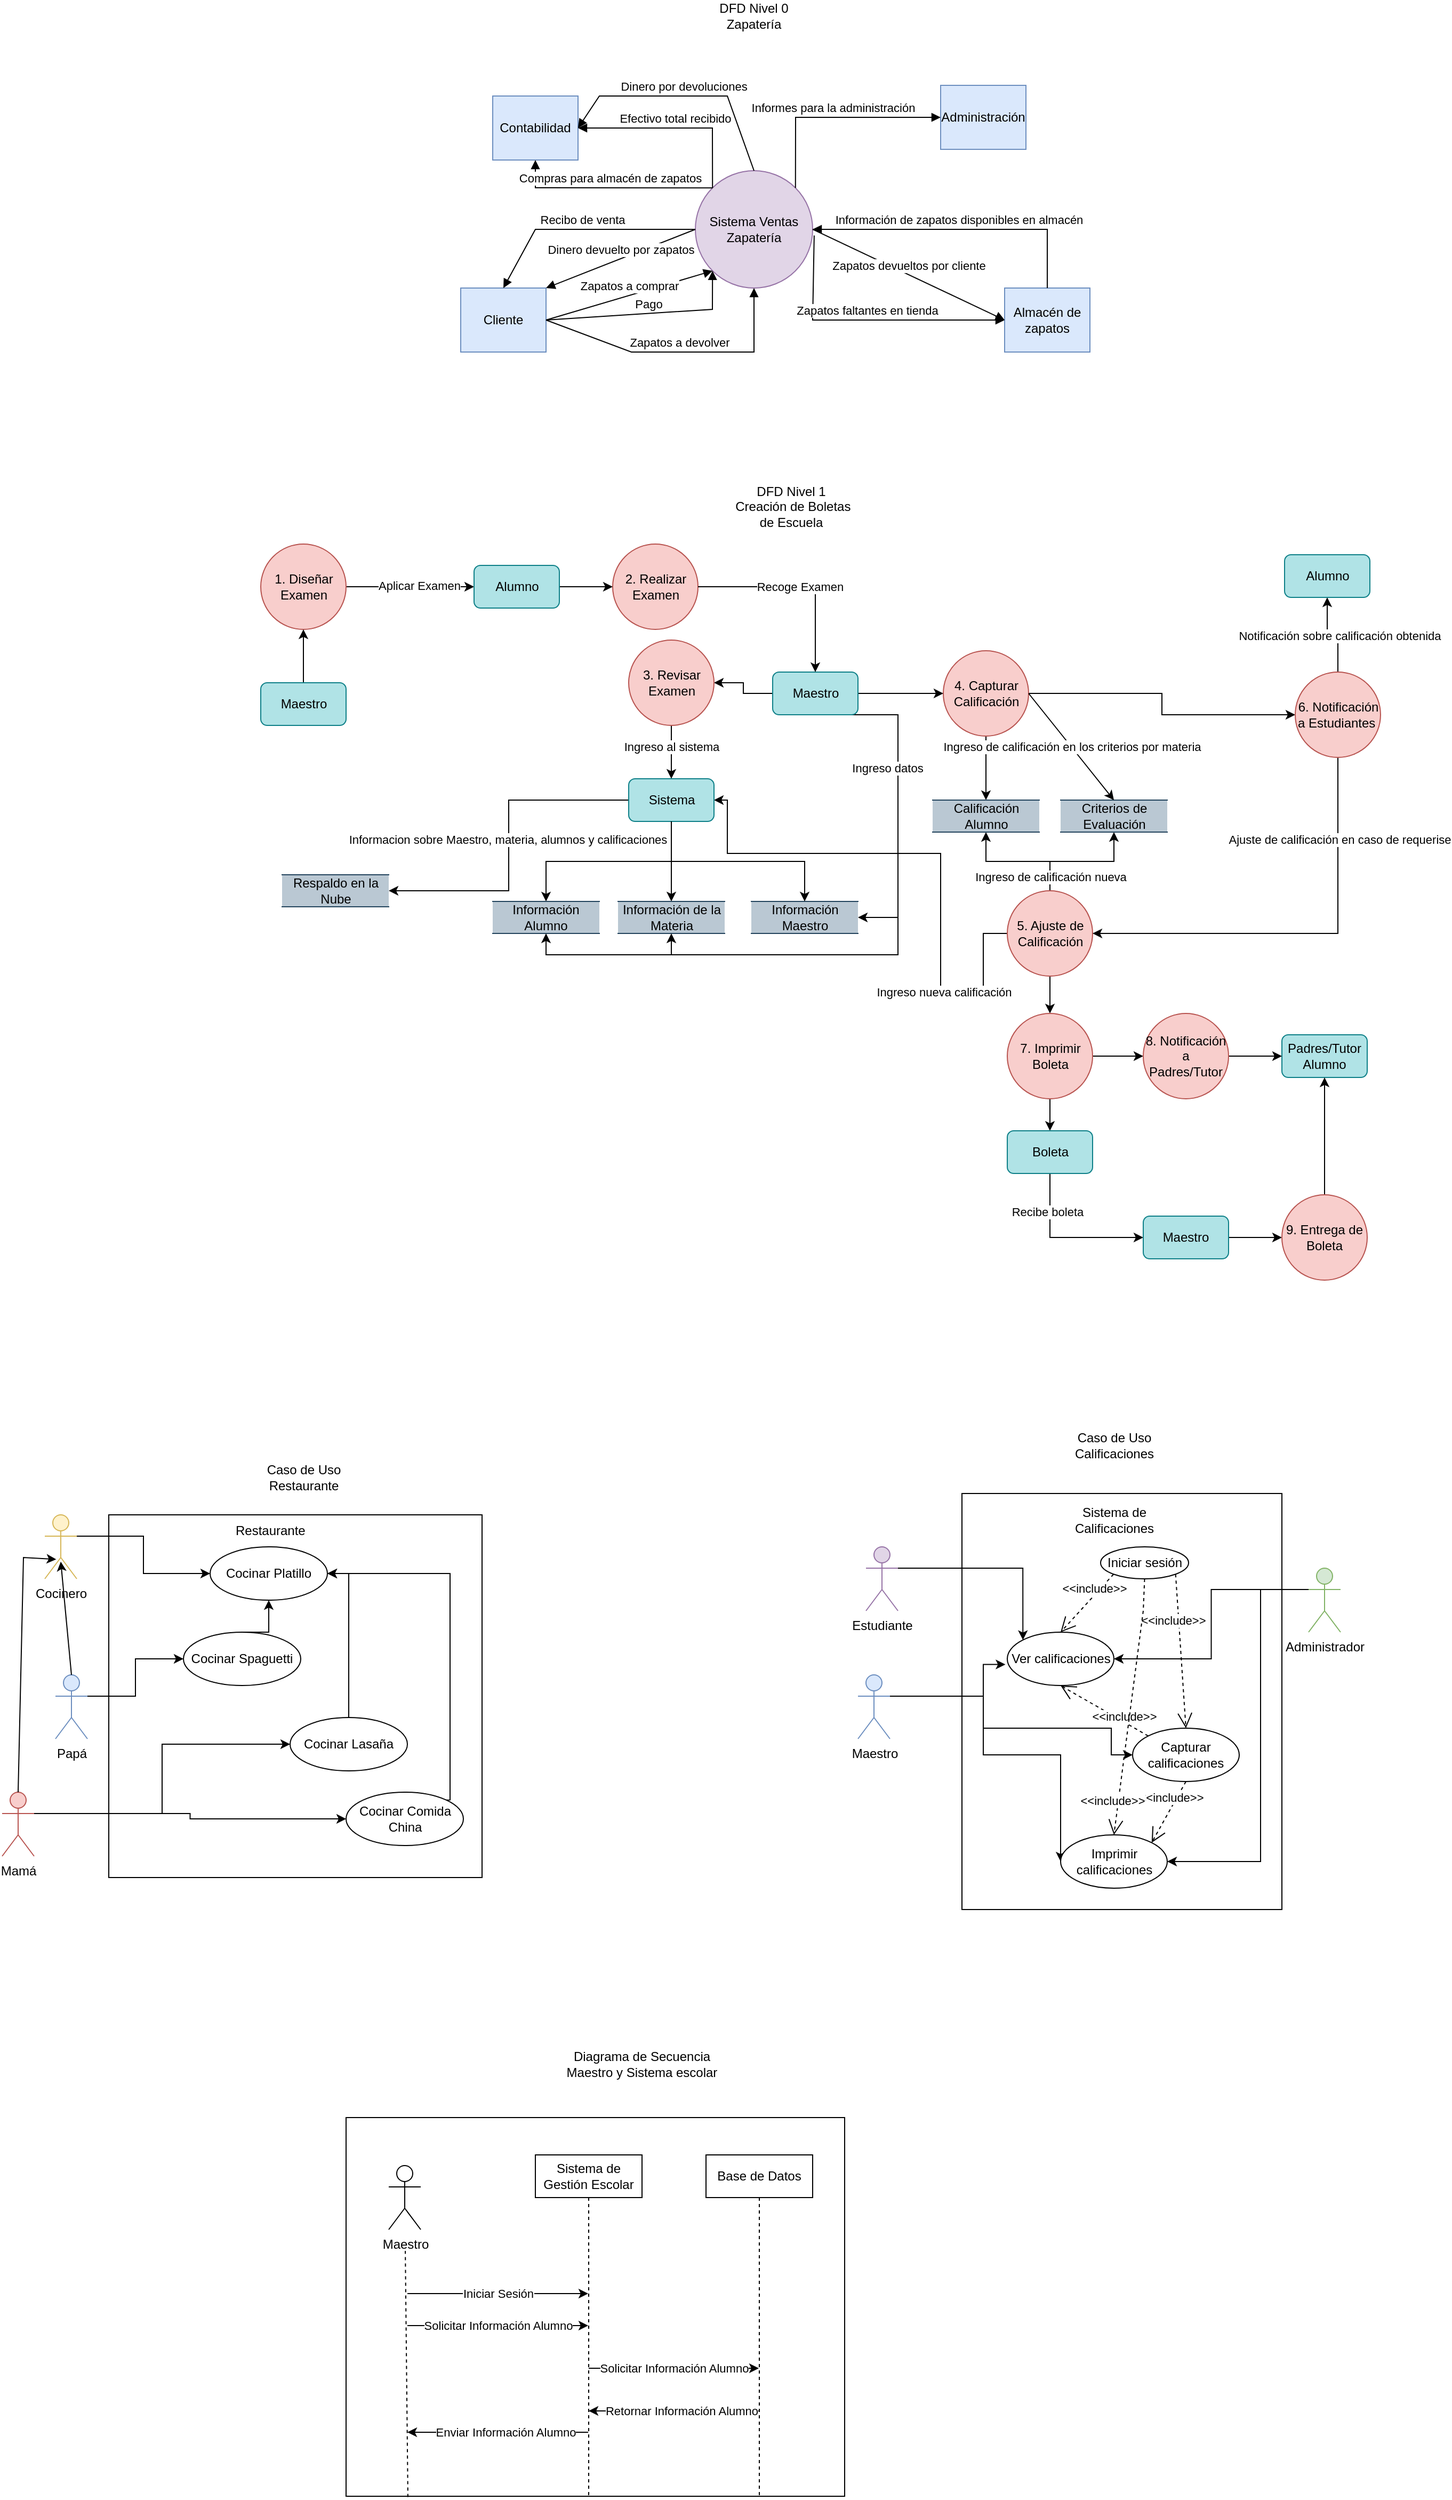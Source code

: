 <mxfile version="24.7.12">
  <diagram name="Página-1" id="O4-c2-5TvVN84nTGp4Hf">
    <mxGraphModel dx="796" dy="433" grid="1" gridSize="10" guides="1" tooltips="1" connect="1" arrows="1" fold="1" page="1" pageScale="1" pageWidth="1920" pageHeight="1200" math="0" shadow="0">
      <root>
        <mxCell id="0" />
        <mxCell id="1" parent="0" />
        <mxCell id="AR3jdv1JJKhVgjpmconb-166" value="" style="html=1;whiteSpace=wrap;" parent="1" vertex="1">
          <mxGeometry x="1070" y="1470" width="300" height="390" as="geometry" />
        </mxCell>
        <mxCell id="AR3jdv1JJKhVgjpmconb-1" value="Sistema Ventas Zapatería" style="ellipse;whiteSpace=wrap;html=1;aspect=fixed;fillColor=#e1d5e7;strokeColor=#9673a6;" parent="1" vertex="1">
          <mxGeometry x="820" y="230" width="110" height="110" as="geometry" />
        </mxCell>
        <mxCell id="AR3jdv1JJKhVgjpmconb-2" value="Cliente" style="rounded=0;whiteSpace=wrap;html=1;fillColor=#dae8fc;strokeColor=#6c8ebf;" parent="1" vertex="1">
          <mxGeometry x="600" y="340" width="80" height="60" as="geometry" />
        </mxCell>
        <mxCell id="AR3jdv1JJKhVgjpmconb-5" value="Administración" style="rounded=0;whiteSpace=wrap;html=1;fillColor=#dae8fc;strokeColor=#6c8ebf;" parent="1" vertex="1">
          <mxGeometry x="1050" y="150" width="80" height="60" as="geometry" />
        </mxCell>
        <mxCell id="AR3jdv1JJKhVgjpmconb-6" value="Contabilidad" style="rounded=0;whiteSpace=wrap;html=1;fillColor=#dae8fc;strokeColor=#6c8ebf;" parent="1" vertex="1">
          <mxGeometry x="630" y="160" width="80" height="60" as="geometry" />
        </mxCell>
        <mxCell id="AR3jdv1JJKhVgjpmconb-7" value="Almacén de zapatos" style="rounded=0;whiteSpace=wrap;html=1;fillColor=#dae8fc;strokeColor=#6c8ebf;" parent="1" vertex="1">
          <mxGeometry x="1110" y="340" width="80" height="60" as="geometry" />
        </mxCell>
        <mxCell id="AR3jdv1JJKhVgjpmconb-11" value="DFD Nivel 0 Zapatería" style="text;html=1;align=center;verticalAlign=middle;whiteSpace=wrap;rounded=0;" parent="1" vertex="1">
          <mxGeometry x="835" y="70" width="80" height="30" as="geometry" />
        </mxCell>
        <mxCell id="AR3jdv1JJKhVgjpmconb-12" value="Pago" style="html=1;verticalAlign=bottom;endArrow=block;curved=0;rounded=0;exitX=1;exitY=0.5;exitDx=0;exitDy=0;entryX=0;entryY=1;entryDx=0;entryDy=0;" parent="1" source="AR3jdv1JJKhVgjpmconb-2" target="AR3jdv1JJKhVgjpmconb-1" edge="1">
          <mxGeometry x="0.003" width="80" relative="1" as="geometry">
            <mxPoint x="670" y="280" as="sourcePoint" />
            <mxPoint x="750" y="280" as="targetPoint" />
            <Array as="points">
              <mxPoint x="836" y="360" />
            </Array>
            <mxPoint as="offset" />
          </mxGeometry>
        </mxCell>
        <mxCell id="AR3jdv1JJKhVgjpmconb-13" value="Informes para la administración" style="html=1;verticalAlign=bottom;endArrow=block;curved=0;rounded=0;exitX=1;exitY=0;exitDx=0;exitDy=0;entryX=0;entryY=0.5;entryDx=0;entryDy=0;" parent="1" source="AR3jdv1JJKhVgjpmconb-1" target="AR3jdv1JJKhVgjpmconb-5" edge="1">
          <mxGeometry x="0.003" width="80" relative="1" as="geometry">
            <mxPoint x="700" y="380" as="sourcePoint" />
            <mxPoint x="950" y="320" as="targetPoint" />
            <Array as="points">
              <mxPoint x="914" y="180" />
            </Array>
            <mxPoint as="offset" />
          </mxGeometry>
        </mxCell>
        <mxCell id="AR3jdv1JJKhVgjpmconb-14" value="Efectivo total recibido" style="html=1;verticalAlign=bottom;endArrow=block;curved=0;rounded=0;exitX=0;exitY=0;exitDx=0;exitDy=0;entryX=1;entryY=0.5;entryDx=0;entryDy=0;" parent="1" source="AR3jdv1JJKhVgjpmconb-1" target="AR3jdv1JJKhVgjpmconb-6" edge="1">
          <mxGeometry x="0.003" width="80" relative="1" as="geometry">
            <mxPoint x="924" y="256" as="sourcePoint" />
            <mxPoint x="1060" y="190" as="targetPoint" />
            <Array as="points">
              <mxPoint x="836" y="190" />
            </Array>
            <mxPoint as="offset" />
          </mxGeometry>
        </mxCell>
        <mxCell id="AR3jdv1JJKhVgjpmconb-15" value="Compras para almacén de zapatos" style="html=1;verticalAlign=bottom;endArrow=block;curved=0;rounded=0;exitX=0;exitY=0;exitDx=0;exitDy=0;entryX=0.5;entryY=1;entryDx=0;entryDy=0;" parent="1" source="AR3jdv1JJKhVgjpmconb-1" target="AR3jdv1JJKhVgjpmconb-6" edge="1">
          <mxGeometry x="0.003" width="80" relative="1" as="geometry">
            <mxPoint x="846" y="256" as="sourcePoint" />
            <mxPoint x="720" y="200" as="targetPoint" />
            <Array as="points">
              <mxPoint x="670" y="246" />
            </Array>
            <mxPoint as="offset" />
          </mxGeometry>
        </mxCell>
        <mxCell id="AR3jdv1JJKhVgjpmconb-16" value="Zapatos a comprar" style="html=1;verticalAlign=bottom;endArrow=block;curved=0;rounded=0;exitX=1;exitY=0.5;exitDx=0;exitDy=0;entryX=0;entryY=1;entryDx=0;entryDy=0;" parent="1" source="AR3jdv1JJKhVgjpmconb-2" target="AR3jdv1JJKhVgjpmconb-1" edge="1">
          <mxGeometry x="0.003" width="80" relative="1" as="geometry">
            <mxPoint x="720" y="370" as="sourcePoint" />
            <mxPoint x="885" y="350" as="targetPoint" />
            <Array as="points" />
            <mxPoint as="offset" />
          </mxGeometry>
        </mxCell>
        <mxCell id="AR3jdv1JJKhVgjpmconb-17" value="Información de zapatos disponibles en almacén" style="html=1;verticalAlign=bottom;endArrow=block;curved=0;rounded=0;exitX=0.5;exitY=0;exitDx=0;exitDy=0;entryX=1;entryY=0.5;entryDx=0;entryDy=0;" parent="1" source="AR3jdv1JJKhVgjpmconb-7" target="AR3jdv1JJKhVgjpmconb-1" edge="1">
          <mxGeometry x="0.003" width="80" relative="1" as="geometry">
            <mxPoint x="924" y="256" as="sourcePoint" />
            <mxPoint x="1060" y="190" as="targetPoint" />
            <Array as="points">
              <mxPoint x="1150" y="285" />
            </Array>
            <mxPoint as="offset" />
          </mxGeometry>
        </mxCell>
        <mxCell id="AR3jdv1JJKhVgjpmconb-18" value="Zapatos faltantes en tienda" style="html=1;verticalAlign=bottom;endArrow=block;curved=0;rounded=0;exitX=1.013;exitY=0.552;exitDx=0;exitDy=0;exitPerimeter=0;entryX=0;entryY=0.5;entryDx=0;entryDy=0;" parent="1" source="AR3jdv1JJKhVgjpmconb-1" target="AR3jdv1JJKhVgjpmconb-7" edge="1">
          <mxGeometry x="0.003" width="80" relative="1" as="geometry">
            <mxPoint x="1130" y="350" as="sourcePoint" />
            <mxPoint x="1050" y="350" as="targetPoint" />
            <Array as="points">
              <mxPoint x="930" y="370" />
            </Array>
            <mxPoint as="offset" />
          </mxGeometry>
        </mxCell>
        <mxCell id="AR3jdv1JJKhVgjpmconb-19" value="Recibo de venta" style="html=1;verticalAlign=bottom;endArrow=block;curved=0;rounded=0;exitX=0;exitY=0.5;exitDx=0;exitDy=0;entryX=0.5;entryY=0;entryDx=0;entryDy=0;" parent="1" source="AR3jdv1JJKhVgjpmconb-1" target="AR3jdv1JJKhVgjpmconb-2" edge="1">
          <mxGeometry x="0.003" width="80" relative="1" as="geometry">
            <mxPoint x="846" y="256" as="sourcePoint" />
            <mxPoint x="680" y="230" as="targetPoint" />
            <Array as="points">
              <mxPoint x="670" y="285" />
            </Array>
            <mxPoint as="offset" />
          </mxGeometry>
        </mxCell>
        <mxCell id="AR3jdv1JJKhVgjpmconb-20" value="Zapatos devueltos por cliente" style="html=1;verticalAlign=bottom;endArrow=block;curved=0;rounded=0;exitX=1;exitY=0.5;exitDx=0;exitDy=0;entryX=0;entryY=0.5;entryDx=0;entryDy=0;" parent="1" source="AR3jdv1JJKhVgjpmconb-1" target="AR3jdv1JJKhVgjpmconb-7" edge="1">
          <mxGeometry x="0.003" width="80" relative="1" as="geometry">
            <mxPoint x="941" y="301" as="sourcePoint" />
            <mxPoint x="1120" y="380" as="targetPoint" />
            <Array as="points" />
            <mxPoint as="offset" />
          </mxGeometry>
        </mxCell>
        <mxCell id="AR3jdv1JJKhVgjpmconb-21" value="Zapatos a devolver" style="html=1;verticalAlign=bottom;endArrow=block;curved=0;rounded=0;exitX=1;exitY=0.5;exitDx=0;exitDy=0;entryX=0.5;entryY=1;entryDx=0;entryDy=0;" parent="1" source="AR3jdv1JJKhVgjpmconb-2" target="AR3jdv1JJKhVgjpmconb-1" edge="1">
          <mxGeometry x="0.003" width="80" relative="1" as="geometry">
            <mxPoint x="720" y="370" as="sourcePoint" />
            <mxPoint x="846" y="334" as="targetPoint" />
            <Array as="points">
              <mxPoint x="760" y="400" />
              <mxPoint x="850" y="400" />
              <mxPoint x="875" y="400" />
            </Array>
            <mxPoint as="offset" />
          </mxGeometry>
        </mxCell>
        <mxCell id="AR3jdv1JJKhVgjpmconb-22" value="Dinero devuelto por zapatos" style="html=1;verticalAlign=bottom;endArrow=block;curved=0;rounded=0;exitX=0;exitY=0.5;exitDx=0;exitDy=0;entryX=1;entryY=0;entryDx=0;entryDy=0;" parent="1" source="AR3jdv1JJKhVgjpmconb-1" target="AR3jdv1JJKhVgjpmconb-2" edge="1">
          <mxGeometry x="0.003" width="80" relative="1" as="geometry">
            <mxPoint x="830" y="295" as="sourcePoint" />
            <mxPoint x="680" y="340" as="targetPoint" />
            <Array as="points" />
            <mxPoint as="offset" />
          </mxGeometry>
        </mxCell>
        <mxCell id="AR3jdv1JJKhVgjpmconb-23" value="Dinero por devoluciones" style="html=1;verticalAlign=bottom;endArrow=block;curved=0;rounded=0;entryX=1;entryY=0.5;entryDx=0;entryDy=0;exitX=0.5;exitY=0;exitDx=0;exitDy=0;" parent="1" source="AR3jdv1JJKhVgjpmconb-1" target="AR3jdv1JJKhVgjpmconb-6" edge="1">
          <mxGeometry x="0.003" width="80" relative="1" as="geometry">
            <mxPoint x="840" y="230" as="sourcePoint" />
            <mxPoint x="720" y="200" as="targetPoint" />
            <Array as="points">
              <mxPoint x="850" y="160" />
              <mxPoint x="730" y="160" />
            </Array>
            <mxPoint as="offset" />
          </mxGeometry>
        </mxCell>
        <mxCell id="AR3jdv1JJKhVgjpmconb-24" value="DFD Nivel 1&lt;div&gt;&amp;nbsp;Creación de Boletas de Escuela&lt;/div&gt;" style="text;html=1;align=center;verticalAlign=middle;whiteSpace=wrap;rounded=0;" parent="1" vertex="1">
          <mxGeometry x="845" y="530" width="130" height="30" as="geometry" />
        </mxCell>
        <mxCell id="AR3jdv1JJKhVgjpmconb-71" style="edgeStyle=orthogonalEdgeStyle;rounded=0;orthogonalLoop=1;jettySize=auto;html=1;exitX=1;exitY=0.5;exitDx=0;exitDy=0;entryX=0;entryY=0.5;entryDx=0;entryDy=0;" parent="1" source="AR3jdv1JJKhVgjpmconb-26" target="AR3jdv1JJKhVgjpmconb-34" edge="1">
          <mxGeometry relative="1" as="geometry" />
        </mxCell>
        <mxCell id="AR3jdv1JJKhVgjpmconb-73" value="Aplicar Examen" style="edgeLabel;html=1;align=center;verticalAlign=middle;resizable=0;points=[];" parent="AR3jdv1JJKhVgjpmconb-71" vertex="1" connectable="0">
          <mxGeometry x="0.133" y="1" relative="1" as="geometry">
            <mxPoint as="offset" />
          </mxGeometry>
        </mxCell>
        <mxCell id="AR3jdv1JJKhVgjpmconb-26" value="1. Diseñar Examen" style="ellipse;whiteSpace=wrap;html=1;aspect=fixed;fillColor=#f8cecc;strokeColor=#b85450;" parent="1" vertex="1">
          <mxGeometry x="412.5" y="580" width="80" height="80" as="geometry" />
        </mxCell>
        <mxCell id="AR3jdv1JJKhVgjpmconb-74" style="edgeStyle=orthogonalEdgeStyle;rounded=0;orthogonalLoop=1;jettySize=auto;html=1;exitX=0;exitY=0.5;exitDx=0;exitDy=0;entryX=1;entryY=0.5;entryDx=0;entryDy=0;" parent="1" source="AR3jdv1JJKhVgjpmconb-78" target="AR3jdv1JJKhVgjpmconb-28" edge="1">
          <mxGeometry relative="1" as="geometry" />
        </mxCell>
        <mxCell id="AR3jdv1JJKhVgjpmconb-27" value="2. Realizar Examen" style="ellipse;whiteSpace=wrap;html=1;aspect=fixed;fillColor=#f8cecc;strokeColor=#b85450;" parent="1" vertex="1">
          <mxGeometry x="742.5" y="580" width="80" height="80" as="geometry" />
        </mxCell>
        <mxCell id="AR3jdv1JJKhVgjpmconb-86" style="edgeStyle=orthogonalEdgeStyle;rounded=0;orthogonalLoop=1;jettySize=auto;html=1;exitX=0.5;exitY=1;exitDx=0;exitDy=0;entryX=0.5;entryY=0;entryDx=0;entryDy=0;" parent="1" source="AR3jdv1JJKhVgjpmconb-28" target="AR3jdv1JJKhVgjpmconb-38" edge="1">
          <mxGeometry relative="1" as="geometry" />
        </mxCell>
        <mxCell id="AR3jdv1JJKhVgjpmconb-87" value="Ingreso al sistema&amp;nbsp;" style="edgeLabel;html=1;align=center;verticalAlign=middle;resizable=0;points=[];" parent="AR3jdv1JJKhVgjpmconb-86" vertex="1" connectable="0">
          <mxGeometry x="-0.2" y="1" relative="1" as="geometry">
            <mxPoint as="offset" />
          </mxGeometry>
        </mxCell>
        <mxCell id="AR3jdv1JJKhVgjpmconb-28" value="3. Revisar Examen" style="ellipse;whiteSpace=wrap;html=1;aspect=fixed;fillColor=#f8cecc;strokeColor=#b85450;" parent="1" vertex="1">
          <mxGeometry x="757.5" y="670" width="80" height="80" as="geometry" />
        </mxCell>
        <mxCell id="AR3jdv1JJKhVgjpmconb-111" style="edgeStyle=orthogonalEdgeStyle;rounded=0;orthogonalLoop=1;jettySize=auto;html=1;entryX=0.5;entryY=1;entryDx=0;entryDy=0;" parent="1" source="AR3jdv1JJKhVgjpmconb-29" target="AR3jdv1JJKhVgjpmconb-45" edge="1">
          <mxGeometry relative="1" as="geometry" />
        </mxCell>
        <mxCell id="AR3jdv1JJKhVgjpmconb-112" style="edgeStyle=orthogonalEdgeStyle;rounded=0;orthogonalLoop=1;jettySize=auto;html=1;exitX=0.5;exitY=0;exitDx=0;exitDy=0;entryX=0.5;entryY=1;entryDx=0;entryDy=0;" parent="1" source="AR3jdv1JJKhVgjpmconb-29" target="AR3jdv1JJKhVgjpmconb-46" edge="1">
          <mxGeometry relative="1" as="geometry" />
        </mxCell>
        <mxCell id="AR3jdv1JJKhVgjpmconb-117" value="Ingreso de calificación nueva" style="edgeLabel;html=1;align=center;verticalAlign=middle;resizable=0;points=[];" parent="AR3jdv1JJKhVgjpmconb-112" vertex="1" connectable="0">
          <mxGeometry x="-0.762" relative="1" as="geometry">
            <mxPoint as="offset" />
          </mxGeometry>
        </mxCell>
        <mxCell id="AR3jdv1JJKhVgjpmconb-118" style="edgeStyle=orthogonalEdgeStyle;rounded=0;orthogonalLoop=1;jettySize=auto;html=1;exitX=0.5;exitY=1;exitDx=0;exitDy=0;entryX=0.5;entryY=0;entryDx=0;entryDy=0;" parent="1" source="AR3jdv1JJKhVgjpmconb-29" target="AR3jdv1JJKhVgjpmconb-31" edge="1">
          <mxGeometry relative="1" as="geometry" />
        </mxCell>
        <mxCell id="AR3jdv1JJKhVgjpmconb-136" style="edgeStyle=orthogonalEdgeStyle;rounded=0;orthogonalLoop=1;jettySize=auto;html=1;exitX=0;exitY=0.5;exitDx=0;exitDy=0;entryX=1;entryY=0.5;entryDx=0;entryDy=0;" parent="1" source="AR3jdv1JJKhVgjpmconb-29" target="AR3jdv1JJKhVgjpmconb-38" edge="1">
          <mxGeometry relative="1" as="geometry">
            <Array as="points">
              <mxPoint x="1090" y="945" />
              <mxPoint x="1090" y="1000" />
              <mxPoint x="1050" y="1000" />
              <mxPoint x="1050" y="870" />
              <mxPoint x="850" y="870" />
              <mxPoint x="850" y="820" />
            </Array>
          </mxGeometry>
        </mxCell>
        <mxCell id="AR3jdv1JJKhVgjpmconb-137" value="Ingreso nueva calificación" style="edgeLabel;html=1;align=center;verticalAlign=middle;resizable=0;points=[];" parent="AR3jdv1JJKhVgjpmconb-136" vertex="1" connectable="0">
          <mxGeometry x="-0.498" y="-2" relative="1" as="geometry">
            <mxPoint x="1" y="10" as="offset" />
          </mxGeometry>
        </mxCell>
        <mxCell id="AR3jdv1JJKhVgjpmconb-29" value="5. Ajuste de Calificación" style="ellipse;whiteSpace=wrap;html=1;aspect=fixed;fillColor=#f8cecc;strokeColor=#b85450;" parent="1" vertex="1">
          <mxGeometry x="1112.5" y="905" width="80" height="80" as="geometry" />
        </mxCell>
        <mxCell id="AR3jdv1JJKhVgjpmconb-106" style="edgeStyle=orthogonalEdgeStyle;rounded=0;orthogonalLoop=1;jettySize=auto;html=1;exitX=1;exitY=0.5;exitDx=0;exitDy=0;entryX=0;entryY=0.5;entryDx=0;entryDy=0;" parent="1" source="AR3jdv1JJKhVgjpmconb-30" target="AR3jdv1JJKhVgjpmconb-32" edge="1">
          <mxGeometry relative="1" as="geometry" />
        </mxCell>
        <mxCell id="AR3jdv1JJKhVgjpmconb-108" style="edgeStyle=orthogonalEdgeStyle;rounded=0;orthogonalLoop=1;jettySize=auto;html=1;exitX=0.5;exitY=1;exitDx=0;exitDy=0;entryX=0.5;entryY=0;entryDx=0;entryDy=0;" parent="1" source="AR3jdv1JJKhVgjpmconb-30" target="AR3jdv1JJKhVgjpmconb-45" edge="1">
          <mxGeometry relative="1" as="geometry" />
        </mxCell>
        <mxCell id="AR3jdv1JJKhVgjpmconb-30" value="4. Capturar Calificación" style="ellipse;whiteSpace=wrap;html=1;aspect=fixed;fillColor=#f8cecc;strokeColor=#b85450;" parent="1" vertex="1">
          <mxGeometry x="1052.5" y="680" width="80" height="80" as="geometry" />
        </mxCell>
        <mxCell id="AR3jdv1JJKhVgjpmconb-119" style="edgeStyle=orthogonalEdgeStyle;rounded=0;orthogonalLoop=1;jettySize=auto;html=1;exitX=0.5;exitY=1;exitDx=0;exitDy=0;entryX=0.5;entryY=0;entryDx=0;entryDy=0;" parent="1" source="AR3jdv1JJKhVgjpmconb-31" target="AR3jdv1JJKhVgjpmconb-37" edge="1">
          <mxGeometry relative="1" as="geometry" />
        </mxCell>
        <mxCell id="AR3jdv1JJKhVgjpmconb-121" style="edgeStyle=orthogonalEdgeStyle;rounded=0;orthogonalLoop=1;jettySize=auto;html=1;exitX=1;exitY=0.5;exitDx=0;exitDy=0;entryX=0;entryY=0.5;entryDx=0;entryDy=0;" parent="1" source="AR3jdv1JJKhVgjpmconb-31" target="AR3jdv1JJKhVgjpmconb-100" edge="1">
          <mxGeometry relative="1" as="geometry" />
        </mxCell>
        <mxCell id="AR3jdv1JJKhVgjpmconb-31" value="7. Imprimir Boleta" style="ellipse;whiteSpace=wrap;html=1;aspect=fixed;fillColor=#f8cecc;strokeColor=#b85450;" parent="1" vertex="1">
          <mxGeometry x="1112.5" y="1020" width="80" height="80" as="geometry" />
        </mxCell>
        <mxCell id="AR3jdv1JJKhVgjpmconb-109" style="edgeStyle=orthogonalEdgeStyle;rounded=0;orthogonalLoop=1;jettySize=auto;html=1;exitX=0.5;exitY=0;exitDx=0;exitDy=0;" parent="1" source="AR3jdv1JJKhVgjpmconb-32" target="AR3jdv1JJKhVgjpmconb-107" edge="1">
          <mxGeometry relative="1" as="geometry" />
        </mxCell>
        <mxCell id="AR3jdv1JJKhVgjpmconb-110" value="Notificación sobre calificación obtenida" style="edgeLabel;html=1;align=center;verticalAlign=middle;resizable=0;points=[];" parent="AR3jdv1JJKhVgjpmconb-109" vertex="1" connectable="0">
          <mxGeometry x="-0.135" y="-1" relative="1" as="geometry">
            <mxPoint as="offset" />
          </mxGeometry>
        </mxCell>
        <mxCell id="AR3jdv1JJKhVgjpmconb-113" style="edgeStyle=orthogonalEdgeStyle;rounded=0;orthogonalLoop=1;jettySize=auto;html=1;exitX=0.5;exitY=1;exitDx=0;exitDy=0;entryX=1;entryY=0.5;entryDx=0;entryDy=0;" parent="1" source="AR3jdv1JJKhVgjpmconb-32" target="AR3jdv1JJKhVgjpmconb-29" edge="1">
          <mxGeometry relative="1" as="geometry" />
        </mxCell>
        <mxCell id="AR3jdv1JJKhVgjpmconb-114" value="Ajuste de calificación en caso de requerise" style="edgeLabel;html=1;align=center;verticalAlign=middle;resizable=0;points=[];" parent="AR3jdv1JJKhVgjpmconb-113" vertex="1" connectable="0">
          <mxGeometry x="-0.613" y="1" relative="1" as="geometry">
            <mxPoint as="offset" />
          </mxGeometry>
        </mxCell>
        <mxCell id="AR3jdv1JJKhVgjpmconb-32" value="6. Notificación a Estudiantes&amp;nbsp;" style="ellipse;whiteSpace=wrap;html=1;aspect=fixed;fillColor=#f8cecc;strokeColor=#b85450;" parent="1" vertex="1">
          <mxGeometry x="1382.5" y="700" width="80" height="80" as="geometry" />
        </mxCell>
        <mxCell id="AR3jdv1JJKhVgjpmconb-72" style="edgeStyle=orthogonalEdgeStyle;rounded=0;orthogonalLoop=1;jettySize=auto;html=1;exitX=1;exitY=0.5;exitDx=0;exitDy=0;entryX=0;entryY=0.5;entryDx=0;entryDy=0;" parent="1" source="AR3jdv1JJKhVgjpmconb-34" target="AR3jdv1JJKhVgjpmconb-27" edge="1">
          <mxGeometry relative="1" as="geometry" />
        </mxCell>
        <mxCell id="AR3jdv1JJKhVgjpmconb-34" value="Alumno" style="rounded=1;whiteSpace=wrap;html=1;fillColor=#b0e3e6;strokeColor=#0e8088;" parent="1" vertex="1">
          <mxGeometry x="612.5" y="600" width="80" height="40" as="geometry" />
        </mxCell>
        <mxCell id="AR3jdv1JJKhVgjpmconb-49" style="edgeStyle=orthogonalEdgeStyle;rounded=0;orthogonalLoop=1;jettySize=auto;html=1;entryX=0.5;entryY=1;entryDx=0;entryDy=0;" parent="1" source="AR3jdv1JJKhVgjpmconb-35" target="AR3jdv1JJKhVgjpmconb-26" edge="1">
          <mxGeometry relative="1" as="geometry" />
        </mxCell>
        <mxCell id="AR3jdv1JJKhVgjpmconb-35" value="Maestro" style="rounded=1;whiteSpace=wrap;html=1;fillColor=#b0e3e6;strokeColor=#0e8088;" parent="1" vertex="1">
          <mxGeometry x="412.5" y="710" width="80" height="40" as="geometry" />
        </mxCell>
        <mxCell id="AR3jdv1JJKhVgjpmconb-36" value="Padres/Tutor Alumno" style="rounded=1;whiteSpace=wrap;html=1;fillColor=#b0e3e6;strokeColor=#0e8088;" parent="1" vertex="1">
          <mxGeometry x="1370" y="1040" width="80" height="40" as="geometry" />
        </mxCell>
        <mxCell id="AR3jdv1JJKhVgjpmconb-125" style="edgeStyle=orthogonalEdgeStyle;rounded=0;orthogonalLoop=1;jettySize=auto;html=1;exitX=0.5;exitY=1;exitDx=0;exitDy=0;entryX=0;entryY=0.5;entryDx=0;entryDy=0;" parent="1" source="AR3jdv1JJKhVgjpmconb-37" target="AR3jdv1JJKhVgjpmconb-122" edge="1">
          <mxGeometry relative="1" as="geometry" />
        </mxCell>
        <mxCell id="AR3jdv1JJKhVgjpmconb-126" value="Recibe boleta" style="edgeLabel;html=1;align=center;verticalAlign=middle;resizable=0;points=[];" parent="AR3jdv1JJKhVgjpmconb-125" vertex="1" connectable="0">
          <mxGeometry x="-0.514" y="-3" relative="1" as="geometry">
            <mxPoint as="offset" />
          </mxGeometry>
        </mxCell>
        <mxCell id="AR3jdv1JJKhVgjpmconb-37" value="Boleta" style="rounded=1;whiteSpace=wrap;html=1;fillColor=#b0e3e6;strokeColor=#0e8088;" parent="1" vertex="1">
          <mxGeometry x="1112.5" y="1130" width="80" height="40" as="geometry" />
        </mxCell>
        <mxCell id="AR3jdv1JJKhVgjpmconb-115" style="edgeStyle=orthogonalEdgeStyle;rounded=0;orthogonalLoop=1;jettySize=auto;html=1;exitX=0;exitY=0.5;exitDx=0;exitDy=0;entryX=1;entryY=0.5;entryDx=0;entryDy=0;" parent="1" source="AR3jdv1JJKhVgjpmconb-38" target="AR3jdv1JJKhVgjpmconb-47" edge="1">
          <mxGeometry relative="1" as="geometry" />
        </mxCell>
        <mxCell id="AR3jdv1JJKhVgjpmconb-116" value="Informacion sobre Maestro, materia, alumnos y calificaciones" style="edgeLabel;html=1;align=center;verticalAlign=middle;resizable=0;points=[];" parent="AR3jdv1JJKhVgjpmconb-115" vertex="1" connectable="0">
          <mxGeometry x="-0.037" y="-1" relative="1" as="geometry">
            <mxPoint as="offset" />
          </mxGeometry>
        </mxCell>
        <mxCell id="AR3jdv1JJKhVgjpmconb-128" style="edgeStyle=orthogonalEdgeStyle;rounded=0;orthogonalLoop=1;jettySize=auto;html=1;exitX=0.5;exitY=1;exitDx=0;exitDy=0;entryX=0.5;entryY=0;entryDx=0;entryDy=0;" parent="1" source="AR3jdv1JJKhVgjpmconb-38" target="AR3jdv1JJKhVgjpmconb-41" edge="1">
          <mxGeometry relative="1" as="geometry" />
        </mxCell>
        <mxCell id="AR3jdv1JJKhVgjpmconb-129" style="edgeStyle=orthogonalEdgeStyle;rounded=0;orthogonalLoop=1;jettySize=auto;html=1;exitX=0.5;exitY=1;exitDx=0;exitDy=0;entryX=0.5;entryY=0;entryDx=0;entryDy=0;" parent="1" source="AR3jdv1JJKhVgjpmconb-38" target="AR3jdv1JJKhVgjpmconb-43" edge="1">
          <mxGeometry relative="1" as="geometry" />
        </mxCell>
        <mxCell id="AR3jdv1JJKhVgjpmconb-38" value="Sistema" style="rounded=1;whiteSpace=wrap;html=1;fillColor=#b0e3e6;strokeColor=#0e8088;" parent="1" vertex="1">
          <mxGeometry x="757.5" y="800" width="80" height="40" as="geometry" />
        </mxCell>
        <mxCell id="AR3jdv1JJKhVgjpmconb-41" value="Información Alumno" style="html=1;dashed=0;whiteSpace=wrap;shape=partialRectangle;right=0;left=0;fillColor=#bac8d3;strokeColor=#23445d;" parent="1" vertex="1">
          <mxGeometry x="630" y="915" width="100" height="30" as="geometry" />
        </mxCell>
        <mxCell id="AR3jdv1JJKhVgjpmconb-42" value="Información Maestro" style="html=1;dashed=0;whiteSpace=wrap;shape=partialRectangle;right=0;left=0;fillColor=#bac8d3;strokeColor=#23445d;" parent="1" vertex="1">
          <mxGeometry x="872.5" y="915" width="100" height="30" as="geometry" />
        </mxCell>
        <mxCell id="AR3jdv1JJKhVgjpmconb-43" value="Información de la Materia" style="html=1;dashed=0;whiteSpace=wrap;shape=partialRectangle;right=0;left=0;fillColor=#bac8d3;strokeColor=#23445d;" parent="1" vertex="1">
          <mxGeometry x="747.5" y="915" width="100" height="30" as="geometry" />
        </mxCell>
        <mxCell id="AR3jdv1JJKhVgjpmconb-45" value="Calificación Alumno" style="html=1;dashed=0;whiteSpace=wrap;shape=partialRectangle;right=0;left=0;fillColor=#bac8d3;strokeColor=#23445d;" parent="1" vertex="1">
          <mxGeometry x="1042.5" y="820" width="100" height="30" as="geometry" />
        </mxCell>
        <mxCell id="AR3jdv1JJKhVgjpmconb-46" value="Criterios de Evaluación" style="html=1;dashed=0;whiteSpace=wrap;shape=partialRectangle;right=0;left=0;fillColor=#bac8d3;strokeColor=#23445d;" parent="1" vertex="1">
          <mxGeometry x="1162.5" y="820" width="100" height="30" as="geometry" />
        </mxCell>
        <mxCell id="AR3jdv1JJKhVgjpmconb-47" value="Respaldo en la Nube" style="html=1;dashed=0;whiteSpace=wrap;shape=partialRectangle;right=0;left=0;fillColor=#bac8d3;strokeColor=#23445d;" parent="1" vertex="1">
          <mxGeometry x="432.5" y="890" width="100" height="30" as="geometry" />
        </mxCell>
        <mxCell id="AR3jdv1JJKhVgjpmconb-105" style="edgeStyle=orthogonalEdgeStyle;rounded=0;orthogonalLoop=1;jettySize=auto;html=1;exitX=1;exitY=0.5;exitDx=0;exitDy=0;entryX=0;entryY=0.5;entryDx=0;entryDy=0;" parent="1" source="AR3jdv1JJKhVgjpmconb-78" target="AR3jdv1JJKhVgjpmconb-30" edge="1">
          <mxGeometry relative="1" as="geometry" />
        </mxCell>
        <mxCell id="AR3jdv1JJKhVgjpmconb-131" style="edgeStyle=orthogonalEdgeStyle;rounded=0;orthogonalLoop=1;jettySize=auto;html=1;exitX=0.5;exitY=1;exitDx=0;exitDy=0;entryX=1;entryY=0.5;entryDx=0;entryDy=0;" parent="1" source="AR3jdv1JJKhVgjpmconb-78" target="AR3jdv1JJKhVgjpmconb-42" edge="1">
          <mxGeometry relative="1" as="geometry">
            <Array as="points">
              <mxPoint x="1010" y="740" />
              <mxPoint x="1010" y="930" />
            </Array>
          </mxGeometry>
        </mxCell>
        <mxCell id="AR3jdv1JJKhVgjpmconb-132" style="edgeStyle=orthogonalEdgeStyle;rounded=0;orthogonalLoop=1;jettySize=auto;html=1;exitX=0.5;exitY=1;exitDx=0;exitDy=0;entryX=0.5;entryY=1;entryDx=0;entryDy=0;" parent="1" source="AR3jdv1JJKhVgjpmconb-78" target="AR3jdv1JJKhVgjpmconb-43" edge="1">
          <mxGeometry relative="1" as="geometry">
            <Array as="points">
              <mxPoint x="1010" y="740" />
              <mxPoint x="1010" y="965" />
              <mxPoint x="798" y="965" />
            </Array>
          </mxGeometry>
        </mxCell>
        <mxCell id="AR3jdv1JJKhVgjpmconb-133" style="edgeStyle=orthogonalEdgeStyle;rounded=0;orthogonalLoop=1;jettySize=auto;html=1;exitX=0.5;exitY=1;exitDx=0;exitDy=0;entryX=0.5;entryY=1;entryDx=0;entryDy=0;" parent="1" source="AR3jdv1JJKhVgjpmconb-78" target="AR3jdv1JJKhVgjpmconb-41" edge="1">
          <mxGeometry relative="1" as="geometry">
            <Array as="points">
              <mxPoint x="1010" y="740" />
              <mxPoint x="1010" y="965" />
              <mxPoint x="680" y="965" />
            </Array>
          </mxGeometry>
        </mxCell>
        <mxCell id="AR3jdv1JJKhVgjpmconb-135" value="Ingreso datos" style="edgeLabel;html=1;align=center;verticalAlign=middle;resizable=0;points=[];" parent="AR3jdv1JJKhVgjpmconb-133" vertex="1" connectable="0">
          <mxGeometry x="-0.393" y="1" relative="1" as="geometry">
            <mxPoint x="-11" y="-71" as="offset" />
          </mxGeometry>
        </mxCell>
        <mxCell id="AR3jdv1JJKhVgjpmconb-78" value="Maestro" style="rounded=1;whiteSpace=wrap;html=1;fillColor=#b0e3e6;strokeColor=#0e8088;" parent="1" vertex="1">
          <mxGeometry x="892.5" y="700" width="80" height="40" as="geometry" />
        </mxCell>
        <mxCell id="AR3jdv1JJKhVgjpmconb-81" value="" style="endArrow=classic;html=1;rounded=0;exitX=1;exitY=0.5;exitDx=0;exitDy=0;entryX=0.5;entryY=0;entryDx=0;entryDy=0;" parent="1" source="AR3jdv1JJKhVgjpmconb-27" target="AR3jdv1JJKhVgjpmconb-78" edge="1">
          <mxGeometry relative="1" as="geometry">
            <mxPoint x="752.5" y="660" as="sourcePoint" />
            <mxPoint x="852.5" y="660" as="targetPoint" />
            <Array as="points">
              <mxPoint x="932.5" y="620" />
            </Array>
          </mxGeometry>
        </mxCell>
        <mxCell id="AR3jdv1JJKhVgjpmconb-82" value="Recoge Examen" style="edgeLabel;resizable=0;html=1;;align=center;verticalAlign=middle;" parent="AR3jdv1JJKhVgjpmconb-81" connectable="0" vertex="1">
          <mxGeometry relative="1" as="geometry" />
        </mxCell>
        <mxCell id="AR3jdv1JJKhVgjpmconb-96" value="" style="endArrow=classic;html=1;rounded=0;exitX=1;exitY=0.5;exitDx=0;exitDy=0;entryX=0.5;entryY=0;entryDx=0;entryDy=0;" parent="1" source="AR3jdv1JJKhVgjpmconb-30" target="AR3jdv1JJKhVgjpmconb-46" edge="1">
          <mxGeometry relative="1" as="geometry">
            <mxPoint x="972.5" y="870" as="sourcePoint" />
            <mxPoint x="1072.5" y="870" as="targetPoint" />
            <Array as="points" />
          </mxGeometry>
        </mxCell>
        <mxCell id="AR3jdv1JJKhVgjpmconb-97" value="Ingreso de calificación en los criterios por materia" style="edgeLabel;resizable=0;html=1;;align=center;verticalAlign=middle;" parent="AR3jdv1JJKhVgjpmconb-96" connectable="0" vertex="1">
          <mxGeometry relative="1" as="geometry" />
        </mxCell>
        <mxCell id="AR3jdv1JJKhVgjpmconb-120" style="edgeStyle=orthogonalEdgeStyle;rounded=0;orthogonalLoop=1;jettySize=auto;html=1;exitX=1;exitY=0.5;exitDx=0;exitDy=0;entryX=0;entryY=0.5;entryDx=0;entryDy=0;" parent="1" source="AR3jdv1JJKhVgjpmconb-100" target="AR3jdv1JJKhVgjpmconb-36" edge="1">
          <mxGeometry relative="1" as="geometry" />
        </mxCell>
        <mxCell id="AR3jdv1JJKhVgjpmconb-100" value="8. Notificación a Padres/Tutor" style="ellipse;whiteSpace=wrap;html=1;aspect=fixed;fillColor=#f8cecc;strokeColor=#b85450;" parent="1" vertex="1">
          <mxGeometry x="1240" y="1020" width="80" height="80" as="geometry" />
        </mxCell>
        <mxCell id="AR3jdv1JJKhVgjpmconb-107" value="Alumno" style="rounded=1;whiteSpace=wrap;html=1;fillColor=#b0e3e6;strokeColor=#0e8088;" parent="1" vertex="1">
          <mxGeometry x="1372.5" y="590" width="80" height="40" as="geometry" />
        </mxCell>
        <mxCell id="AR3jdv1JJKhVgjpmconb-124" style="edgeStyle=orthogonalEdgeStyle;rounded=0;orthogonalLoop=1;jettySize=auto;html=1;exitX=1;exitY=0.5;exitDx=0;exitDy=0;entryX=0;entryY=0.5;entryDx=0;entryDy=0;" parent="1" source="AR3jdv1JJKhVgjpmconb-122" target="AR3jdv1JJKhVgjpmconb-123" edge="1">
          <mxGeometry relative="1" as="geometry" />
        </mxCell>
        <mxCell id="AR3jdv1JJKhVgjpmconb-122" value="Maestro" style="rounded=1;whiteSpace=wrap;html=1;fillColor=#b0e3e6;strokeColor=#0e8088;" parent="1" vertex="1">
          <mxGeometry x="1240" y="1210" width="80" height="40" as="geometry" />
        </mxCell>
        <mxCell id="AR3jdv1JJKhVgjpmconb-127" style="edgeStyle=orthogonalEdgeStyle;rounded=0;orthogonalLoop=1;jettySize=auto;html=1;entryX=0.5;entryY=1;entryDx=0;entryDy=0;" parent="1" source="AR3jdv1JJKhVgjpmconb-123" target="AR3jdv1JJKhVgjpmconb-36" edge="1">
          <mxGeometry relative="1" as="geometry" />
        </mxCell>
        <mxCell id="AR3jdv1JJKhVgjpmconb-123" value="9. Entrega de Boleta" style="ellipse;whiteSpace=wrap;html=1;aspect=fixed;fillColor=#f8cecc;strokeColor=#b85450;" parent="1" vertex="1">
          <mxGeometry x="1370" y="1190" width="80" height="80" as="geometry" />
        </mxCell>
        <mxCell id="AR3jdv1JJKhVgjpmconb-130" style="edgeStyle=orthogonalEdgeStyle;rounded=0;orthogonalLoop=1;jettySize=auto;html=1;exitX=0.5;exitY=1;exitDx=0;exitDy=0;entryX=0.5;entryY=0;entryDx=0;entryDy=0;" parent="1" source="AR3jdv1JJKhVgjpmconb-38" target="AR3jdv1JJKhVgjpmconb-42" edge="1">
          <mxGeometry relative="1" as="geometry" />
        </mxCell>
        <mxCell id="AR3jdv1JJKhVgjpmconb-138" value="Caso de Uso Restaurante" style="text;html=1;align=center;verticalAlign=middle;whiteSpace=wrap;rounded=0;" parent="1" vertex="1">
          <mxGeometry x="387.5" y="1440" width="130" height="30" as="geometry" />
        </mxCell>
        <mxCell id="AR3jdv1JJKhVgjpmconb-139" value="" style="html=1;whiteSpace=wrap;" parent="1" vertex="1">
          <mxGeometry x="270" y="1490" width="350" height="340" as="geometry" />
        </mxCell>
        <mxCell id="AR3jdv1JJKhVgjpmconb-140" value="&amp;nbsp;Restaurante" style="text;html=1;align=center;verticalAlign=middle;whiteSpace=wrap;rounded=0;" parent="1" vertex="1">
          <mxGeometry x="355" y="1490" width="130" height="30" as="geometry" />
        </mxCell>
        <mxCell id="AR3jdv1JJKhVgjpmconb-157" style="edgeStyle=orthogonalEdgeStyle;rounded=0;orthogonalLoop=1;jettySize=auto;html=1;exitX=1;exitY=0.333;exitDx=0;exitDy=0;exitPerimeter=0;entryX=0;entryY=0.5;entryDx=0;entryDy=0;" parent="1" source="AR3jdv1JJKhVgjpmconb-141" target="AR3jdv1JJKhVgjpmconb-156" edge="1">
          <mxGeometry relative="1" as="geometry" />
        </mxCell>
        <mxCell id="AR3jdv1JJKhVgjpmconb-141" value="Cocinero" style="shape=umlActor;verticalLabelPosition=bottom;verticalAlign=top;html=1;fillColor=#fff2cc;strokeColor=#d6b656;" parent="1" vertex="1">
          <mxGeometry x="210" y="1490" width="30" height="60" as="geometry" />
        </mxCell>
        <mxCell id="AR3jdv1JJKhVgjpmconb-151" style="edgeStyle=orthogonalEdgeStyle;rounded=0;orthogonalLoop=1;jettySize=auto;html=1;exitX=1;exitY=0.333;exitDx=0;exitDy=0;exitPerimeter=0;entryX=0;entryY=0.5;entryDx=0;entryDy=0;" parent="1" source="AR3jdv1JJKhVgjpmconb-142" target="AR3jdv1JJKhVgjpmconb-146" edge="1">
          <mxGeometry relative="1" as="geometry" />
        </mxCell>
        <mxCell id="AR3jdv1JJKhVgjpmconb-142" value="Papá" style="shape=umlActor;verticalLabelPosition=bottom;verticalAlign=top;html=1;fillColor=#dae8fc;strokeColor=#6c8ebf;" parent="1" vertex="1">
          <mxGeometry x="220" y="1640" width="30" height="60" as="geometry" />
        </mxCell>
        <mxCell id="AR3jdv1JJKhVgjpmconb-149" style="edgeStyle=orthogonalEdgeStyle;rounded=0;orthogonalLoop=1;jettySize=auto;html=1;exitX=1;exitY=0.333;exitDx=0;exitDy=0;exitPerimeter=0;entryX=0;entryY=0.5;entryDx=0;entryDy=0;" parent="1" source="AR3jdv1JJKhVgjpmconb-143" target="AR3jdv1JJKhVgjpmconb-147" edge="1">
          <mxGeometry relative="1" as="geometry" />
        </mxCell>
        <mxCell id="AR3jdv1JJKhVgjpmconb-150" style="edgeStyle=orthogonalEdgeStyle;rounded=0;orthogonalLoop=1;jettySize=auto;html=1;exitX=1;exitY=0.333;exitDx=0;exitDy=0;exitPerimeter=0;entryX=0;entryY=0.5;entryDx=0;entryDy=0;" parent="1" source="AR3jdv1JJKhVgjpmconb-143" target="AR3jdv1JJKhVgjpmconb-148" edge="1">
          <mxGeometry relative="1" as="geometry" />
        </mxCell>
        <mxCell id="AR3jdv1JJKhVgjpmconb-143" value="Mamá" style="shape=umlActor;verticalLabelPosition=bottom;verticalAlign=top;html=1;fillColor=#f8cecc;strokeColor=#b85450;" parent="1" vertex="1">
          <mxGeometry x="170" y="1750" width="30" height="60" as="geometry" />
        </mxCell>
        <mxCell id="AR3jdv1JJKhVgjpmconb-161" style="edgeStyle=orthogonalEdgeStyle;rounded=0;orthogonalLoop=1;jettySize=auto;html=1;exitX=0.5;exitY=0;exitDx=0;exitDy=0;entryX=0.5;entryY=1;entryDx=0;entryDy=0;" parent="1" source="AR3jdv1JJKhVgjpmconb-146" target="AR3jdv1JJKhVgjpmconb-156" edge="1">
          <mxGeometry relative="1" as="geometry" />
        </mxCell>
        <mxCell id="AR3jdv1JJKhVgjpmconb-146" value="Cocinar Spaguetti" style="ellipse;whiteSpace=wrap;html=1;" parent="1" vertex="1">
          <mxGeometry x="340" y="1600" width="110" height="50" as="geometry" />
        </mxCell>
        <mxCell id="AR3jdv1JJKhVgjpmconb-159" style="edgeStyle=orthogonalEdgeStyle;rounded=0;orthogonalLoop=1;jettySize=auto;html=1;exitX=0.5;exitY=0;exitDx=0;exitDy=0;entryX=1;entryY=0.5;entryDx=0;entryDy=0;" parent="1" source="AR3jdv1JJKhVgjpmconb-147" target="AR3jdv1JJKhVgjpmconb-156" edge="1">
          <mxGeometry relative="1" as="geometry" />
        </mxCell>
        <mxCell id="AR3jdv1JJKhVgjpmconb-147" value="Cocinar Lasaña" style="ellipse;whiteSpace=wrap;html=1;" parent="1" vertex="1">
          <mxGeometry x="440" y="1680" width="110" height="50" as="geometry" />
        </mxCell>
        <mxCell id="AR3jdv1JJKhVgjpmconb-160" style="edgeStyle=orthogonalEdgeStyle;rounded=0;orthogonalLoop=1;jettySize=auto;html=1;exitX=1;exitY=0;exitDx=0;exitDy=0;entryX=1;entryY=0.5;entryDx=0;entryDy=0;" parent="1" source="AR3jdv1JJKhVgjpmconb-148" target="AR3jdv1JJKhVgjpmconb-156" edge="1">
          <mxGeometry relative="1" as="geometry">
            <Array as="points">
              <mxPoint x="590" y="1757" />
              <mxPoint x="590" y="1545" />
            </Array>
          </mxGeometry>
        </mxCell>
        <mxCell id="AR3jdv1JJKhVgjpmconb-148" value="Cocinar Comida China" style="ellipse;whiteSpace=wrap;html=1;" parent="1" vertex="1">
          <mxGeometry x="492.5" y="1750" width="110" height="50" as="geometry" />
        </mxCell>
        <mxCell id="AR3jdv1JJKhVgjpmconb-154" value="" style="endArrow=classic;html=1;rounded=0;exitX=0.5;exitY=0;exitDx=0;exitDy=0;exitPerimeter=0;entryX=0.5;entryY=0.731;entryDx=0;entryDy=0;entryPerimeter=0;" parent="1" source="AR3jdv1JJKhVgjpmconb-142" target="AR3jdv1JJKhVgjpmconb-141" edge="1">
          <mxGeometry width="50" height="50" relative="1" as="geometry">
            <mxPoint x="320" y="1690" as="sourcePoint" />
            <mxPoint x="370" y="1640" as="targetPoint" />
          </mxGeometry>
        </mxCell>
        <mxCell id="AR3jdv1JJKhVgjpmconb-155" value="" style="endArrow=classic;html=1;rounded=0;exitX=0.5;exitY=0;exitDx=0;exitDy=0;exitPerimeter=0;entryX=0.357;entryY=0.695;entryDx=0;entryDy=0;entryPerimeter=0;" parent="1" source="AR3jdv1JJKhVgjpmconb-143" target="AR3jdv1JJKhVgjpmconb-141" edge="1">
          <mxGeometry width="50" height="50" relative="1" as="geometry">
            <mxPoint x="245" y="1650" as="sourcePoint" />
            <mxPoint x="235" y="1544" as="targetPoint" />
            <Array as="points">
              <mxPoint x="190" y="1530" />
            </Array>
          </mxGeometry>
        </mxCell>
        <mxCell id="AR3jdv1JJKhVgjpmconb-156" value="Cocinar Platillo" style="ellipse;whiteSpace=wrap;html=1;" parent="1" vertex="1">
          <mxGeometry x="365" y="1520" width="110" height="50" as="geometry" />
        </mxCell>
        <mxCell id="AR3jdv1JJKhVgjpmconb-162" value="Caso de Uso Calificaciones" style="text;html=1;align=center;verticalAlign=middle;whiteSpace=wrap;rounded=0;" parent="1" vertex="1">
          <mxGeometry x="1147.5" y="1410" width="130" height="30" as="geometry" />
        </mxCell>
        <mxCell id="AR3jdv1JJKhVgjpmconb-172" style="edgeStyle=orthogonalEdgeStyle;rounded=0;orthogonalLoop=1;jettySize=auto;html=1;exitX=1;exitY=0.333;exitDx=0;exitDy=0;exitPerimeter=0;entryX=0;entryY=0;entryDx=0;entryDy=0;" parent="1" source="AR3jdv1JJKhVgjpmconb-163" target="AR3jdv1JJKhVgjpmconb-168" edge="1">
          <mxGeometry relative="1" as="geometry" />
        </mxCell>
        <mxCell id="AR3jdv1JJKhVgjpmconb-163" value="Estudiante" style="shape=umlActor;verticalLabelPosition=bottom;verticalAlign=top;html=1;fillColor=#e1d5e7;strokeColor=#9673a6;" parent="1" vertex="1">
          <mxGeometry x="980" y="1520" width="30" height="60" as="geometry" />
        </mxCell>
        <mxCell id="AR3jdv1JJKhVgjpmconb-175" style="edgeStyle=orthogonalEdgeStyle;rounded=0;orthogonalLoop=1;jettySize=auto;html=1;exitX=1;exitY=0.333;exitDx=0;exitDy=0;exitPerimeter=0;entryX=-0.018;entryY=0.606;entryDx=0;entryDy=0;entryPerimeter=0;" parent="1" source="AR3jdv1JJKhVgjpmconb-164" target="AR3jdv1JJKhVgjpmconb-168" edge="1">
          <mxGeometry relative="1" as="geometry">
            <Array as="points">
              <mxPoint x="1090" y="1660" />
              <mxPoint x="1090" y="1630" />
            </Array>
          </mxGeometry>
        </mxCell>
        <mxCell id="AR3jdv1JJKhVgjpmconb-176" style="edgeStyle=orthogonalEdgeStyle;rounded=0;orthogonalLoop=1;jettySize=auto;html=1;exitX=1;exitY=0.333;exitDx=0;exitDy=0;exitPerimeter=0;entryX=0;entryY=0.5;entryDx=0;entryDy=0;" parent="1" source="AR3jdv1JJKhVgjpmconb-164" target="AR3jdv1JJKhVgjpmconb-169" edge="1">
          <mxGeometry relative="1" as="geometry">
            <Array as="points">
              <mxPoint x="1090" y="1660" />
              <mxPoint x="1090" y="1715" />
            </Array>
          </mxGeometry>
        </mxCell>
        <mxCell id="AR3jdv1JJKhVgjpmconb-177" style="edgeStyle=orthogonalEdgeStyle;rounded=0;orthogonalLoop=1;jettySize=auto;html=1;exitX=1;exitY=0.333;exitDx=0;exitDy=0;exitPerimeter=0;entryX=0;entryY=0.5;entryDx=0;entryDy=0;" parent="1" source="AR3jdv1JJKhVgjpmconb-164" target="AR3jdv1JJKhVgjpmconb-170" edge="1">
          <mxGeometry relative="1" as="geometry">
            <Array as="points">
              <mxPoint x="1090" y="1660" />
              <mxPoint x="1090" y="1690" />
              <mxPoint x="1210" y="1690" />
            </Array>
          </mxGeometry>
        </mxCell>
        <mxCell id="AR3jdv1JJKhVgjpmconb-164" value="Maestro" style="shape=umlActor;verticalLabelPosition=bottom;verticalAlign=top;html=1;fillColor=#dae8fc;strokeColor=#6c8ebf;" parent="1" vertex="1">
          <mxGeometry x="972.5" y="1640" width="30" height="60" as="geometry" />
        </mxCell>
        <mxCell id="AR3jdv1JJKhVgjpmconb-173" style="edgeStyle=orthogonalEdgeStyle;rounded=0;orthogonalLoop=1;jettySize=auto;html=1;exitX=0;exitY=0.333;exitDx=0;exitDy=0;exitPerimeter=0;entryX=1;entryY=0.5;entryDx=0;entryDy=0;" parent="1" source="AR3jdv1JJKhVgjpmconb-165" target="AR3jdv1JJKhVgjpmconb-169" edge="1">
          <mxGeometry relative="1" as="geometry">
            <Array as="points">
              <mxPoint x="1350" y="1560" />
              <mxPoint x="1350" y="1815" />
            </Array>
          </mxGeometry>
        </mxCell>
        <mxCell id="AR3jdv1JJKhVgjpmconb-174" style="edgeStyle=orthogonalEdgeStyle;rounded=0;orthogonalLoop=1;jettySize=auto;html=1;exitX=0;exitY=0.333;exitDx=0;exitDy=0;exitPerimeter=0;entryX=1;entryY=0.5;entryDx=0;entryDy=0;" parent="1" source="AR3jdv1JJKhVgjpmconb-165" target="AR3jdv1JJKhVgjpmconb-168" edge="1">
          <mxGeometry relative="1" as="geometry" />
        </mxCell>
        <mxCell id="AR3jdv1JJKhVgjpmconb-165" value="Administrador" style="shape=umlActor;verticalLabelPosition=bottom;verticalAlign=top;html=1;fillColor=#d5e8d4;strokeColor=#82b366;" parent="1" vertex="1">
          <mxGeometry x="1395" y="1540" width="30" height="60" as="geometry" />
        </mxCell>
        <mxCell id="AR3jdv1JJKhVgjpmconb-167" value="Sistema de Calificaciones" style="text;html=1;align=center;verticalAlign=middle;whiteSpace=wrap;rounded=0;" parent="1" vertex="1">
          <mxGeometry x="1147.5" y="1480" width="130" height="30" as="geometry" />
        </mxCell>
        <mxCell id="AR3jdv1JJKhVgjpmconb-168" value="Ver calificaciones" style="ellipse;whiteSpace=wrap;html=1;" parent="1" vertex="1">
          <mxGeometry x="1112.5" y="1600" width="100" height="50" as="geometry" />
        </mxCell>
        <mxCell id="AR3jdv1JJKhVgjpmconb-169" value="Imprimir calificaciones" style="ellipse;whiteSpace=wrap;html=1;" parent="1" vertex="1">
          <mxGeometry x="1162.5" y="1790" width="100" height="50" as="geometry" />
        </mxCell>
        <mxCell id="AR3jdv1JJKhVgjpmconb-171" value="Iniciar sesión" style="ellipse;whiteSpace=wrap;html=1;" parent="1" vertex="1">
          <mxGeometry x="1200" y="1520" width="82.5" height="30" as="geometry" />
        </mxCell>
        <mxCell id="AR3jdv1JJKhVgjpmconb-179" value="&amp;lt;&amp;lt;include&amp;gt;&amp;gt;" style="endArrow=open;endSize=12;dashed=1;html=1;rounded=0;exitX=0;exitY=0;exitDx=0;exitDy=0;entryX=0.5;entryY=1;entryDx=0;entryDy=0;" parent="1" source="AR3jdv1JJKhVgjpmconb-170" target="AR3jdv1JJKhVgjpmconb-168" edge="1">
          <mxGeometry x="-0.397" y="-5" width="160" relative="1" as="geometry">
            <mxPoint x="1120" y="1670" as="sourcePoint" />
            <mxPoint x="1280" y="1670" as="targetPoint" />
            <mxPoint as="offset" />
          </mxGeometry>
        </mxCell>
        <mxCell id="AR3jdv1JJKhVgjpmconb-180" value="&amp;lt;&amp;lt;include&amp;gt;&amp;gt;" style="endArrow=open;endSize=12;dashed=1;html=1;rounded=0;exitX=0;exitY=1;exitDx=0;exitDy=0;entryX=0.5;entryY=0;entryDx=0;entryDy=0;" parent="1" source="AR3jdv1JJKhVgjpmconb-171" target="AR3jdv1JJKhVgjpmconb-168" edge="1">
          <mxGeometry x="-0.397" y="-5" width="160" relative="1" as="geometry">
            <mxPoint x="1167" y="1797" as="sourcePoint" />
            <mxPoint x="1193" y="1670" as="targetPoint" />
            <mxPoint as="offset" />
          </mxGeometry>
        </mxCell>
        <mxCell id="AR3jdv1JJKhVgjpmconb-181" value="&amp;lt;&amp;lt;include&amp;gt;&amp;gt;" style="endArrow=open;endSize=12;dashed=1;html=1;rounded=0;exitX=1;exitY=1;exitDx=0;exitDy=0;entryX=0.5;entryY=0;entryDx=0;entryDy=0;strokeWidth=1;" parent="1" source="AR3jdv1JJKhVgjpmconb-171" target="AR3jdv1JJKhVgjpmconb-170" edge="1">
          <mxGeometry x="-0.397" y="-5" width="160" relative="1" as="geometry">
            <mxPoint x="1193" y="1620" as="sourcePoint" />
            <mxPoint x="1245" y="1580" as="targetPoint" />
            <mxPoint as="offset" />
          </mxGeometry>
        </mxCell>
        <mxCell id="AR3jdv1JJKhVgjpmconb-183" value="&amp;lt;&amp;lt;include&amp;gt;&amp;gt;" style="endArrow=open;endSize=12;dashed=1;html=1;rounded=0;entryX=1;entryY=0;entryDx=0;entryDy=0;exitX=0.5;exitY=1;exitDx=0;exitDy=0;" parent="1" source="AR3jdv1JJKhVgjpmconb-170" target="AR3jdv1JJKhVgjpmconb-169" edge="1">
          <mxGeometry x="-0.397" y="-5" width="160" relative="1" as="geometry">
            <mxPoint x="1290" y="1790" as="sourcePoint" />
            <mxPoint x="1193" y="1670" as="targetPoint" />
            <mxPoint as="offset" />
          </mxGeometry>
        </mxCell>
        <mxCell id="AR3jdv1JJKhVgjpmconb-170" value="Capturar calificaciones" style="ellipse;whiteSpace=wrap;html=1;" parent="1" vertex="1">
          <mxGeometry x="1230" y="1690" width="100" height="50" as="geometry" />
        </mxCell>
        <mxCell id="AR3jdv1JJKhVgjpmconb-185" value="&amp;lt;&amp;lt;include&amp;gt;&amp;gt;" style="endArrow=open;endSize=12;dashed=1;html=1;rounded=0;exitX=0.5;exitY=1;exitDx=0;exitDy=0;entryX=0.5;entryY=0;entryDx=0;entryDy=0;" parent="1" source="AR3jdv1JJKhVgjpmconb-171" target="AR3jdv1JJKhVgjpmconb-169" edge="1">
          <mxGeometry x="0.736" y="-6" width="160" relative="1" as="geometry">
            <mxPoint x="1280" y="1573" as="sourcePoint" />
            <mxPoint x="1290" y="1700" as="targetPoint" />
            <mxPoint as="offset" />
            <Array as="points">
              <mxPoint x="1240" y="1580" />
            </Array>
          </mxGeometry>
        </mxCell>
        <mxCell id="Oq6iItJd0lwj98Vc89bT-1" value="Diagrama de Secuencia&lt;div&gt;Maestro y Sistema escolar&lt;/div&gt;" style="text;html=1;align=center;verticalAlign=middle;whiteSpace=wrap;rounded=0;" vertex="1" parent="1">
          <mxGeometry x="680" y="1990" width="180" height="30" as="geometry" />
        </mxCell>
        <mxCell id="Oq6iItJd0lwj98Vc89bT-2" value="" style="html=1;whiteSpace=wrap;" vertex="1" parent="1">
          <mxGeometry x="492.5" y="2055" width="467.5" height="355" as="geometry" />
        </mxCell>
        <mxCell id="Oq6iItJd0lwj98Vc89bT-3" value="Maestro" style="shape=umlActor;verticalLabelPosition=bottom;verticalAlign=top;html=1;" vertex="1" parent="1">
          <mxGeometry x="532.5" y="2100" width="30" height="60" as="geometry" />
        </mxCell>
        <mxCell id="Oq6iItJd0lwj98Vc89bT-7" value="Sistema de Gestión Escolar" style="shape=umlLifeline;perimeter=lifelinePerimeter;whiteSpace=wrap;html=1;container=1;dropTarget=0;collapsible=0;recursiveResize=0;outlineConnect=0;portConstraint=eastwest;newEdgeStyle={&quot;curved&quot;:0,&quot;rounded&quot;:0};" vertex="1" parent="1">
          <mxGeometry x="670" y="2090" width="100" height="320" as="geometry" />
        </mxCell>
        <mxCell id="Oq6iItJd0lwj98Vc89bT-8" value="Base de Datos" style="shape=umlLifeline;perimeter=lifelinePerimeter;whiteSpace=wrap;html=1;container=1;dropTarget=0;collapsible=0;recursiveResize=0;outlineConnect=0;portConstraint=eastwest;newEdgeStyle={&quot;curved&quot;:0,&quot;rounded&quot;:0};" vertex="1" parent="1">
          <mxGeometry x="830" y="2090" width="100" height="320" as="geometry" />
        </mxCell>
        <mxCell id="Oq6iItJd0lwj98Vc89bT-12" value="" style="endArrow=none;dashed=1;html=1;rounded=0;exitX=0.124;exitY=1.002;exitDx=0;exitDy=0;exitPerimeter=0;entryX=0.518;entryY=1.333;entryDx=0;entryDy=0;entryPerimeter=0;" edge="1" parent="1" source="Oq6iItJd0lwj98Vc89bT-2" target="Oq6iItJd0lwj98Vc89bT-3">
          <mxGeometry width="50" height="50" relative="1" as="geometry">
            <mxPoint x="548" y="2410" as="sourcePoint" />
            <mxPoint x="550" y="2180" as="targetPoint" />
          </mxGeometry>
        </mxCell>
        <mxCell id="Oq6iItJd0lwj98Vc89bT-13" value="" style="endArrow=classic;html=1;rounded=0;" edge="1" parent="1" target="Oq6iItJd0lwj98Vc89bT-7">
          <mxGeometry relative="1" as="geometry">
            <mxPoint x="550" y="2220" as="sourcePoint" />
            <mxPoint x="780" y="2270" as="targetPoint" />
          </mxGeometry>
        </mxCell>
        <mxCell id="Oq6iItJd0lwj98Vc89bT-14" value="Iniciar Sesión" style="edgeLabel;resizable=0;html=1;;align=center;verticalAlign=middle;" connectable="0" vertex="1" parent="Oq6iItJd0lwj98Vc89bT-13">
          <mxGeometry relative="1" as="geometry" />
        </mxCell>
        <mxCell id="Oq6iItJd0lwj98Vc89bT-17" value="" style="endArrow=classic;html=1;rounded=0;" edge="1" parent="1" target="Oq6iItJd0lwj98Vc89bT-7">
          <mxGeometry relative="1" as="geometry">
            <mxPoint x="550" y="2250" as="sourcePoint" />
            <mxPoint x="717" y="2230" as="targetPoint" />
          </mxGeometry>
        </mxCell>
        <mxCell id="Oq6iItJd0lwj98Vc89bT-18" value="Solicitar Información Alumno" style="edgeLabel;resizable=0;html=1;;align=center;verticalAlign=middle;" connectable="0" vertex="1" parent="Oq6iItJd0lwj98Vc89bT-17">
          <mxGeometry relative="1" as="geometry" />
        </mxCell>
        <mxCell id="Oq6iItJd0lwj98Vc89bT-20" value="" style="endArrow=classic;html=1;rounded=0;" edge="1" parent="1" target="Oq6iItJd0lwj98Vc89bT-8">
          <mxGeometry relative="1" as="geometry">
            <mxPoint x="720" y="2290" as="sourcePoint" />
            <mxPoint x="867" y="2290" as="targetPoint" />
          </mxGeometry>
        </mxCell>
        <mxCell id="Oq6iItJd0lwj98Vc89bT-21" value="Solicitar Información Alumno" style="edgeLabel;resizable=0;html=1;;align=center;verticalAlign=middle;" connectable="0" vertex="1" parent="Oq6iItJd0lwj98Vc89bT-20">
          <mxGeometry relative="1" as="geometry" />
        </mxCell>
        <mxCell id="Oq6iItJd0lwj98Vc89bT-22" value="" style="endArrow=classic;html=1;rounded=0;" edge="1" parent="1" source="Oq6iItJd0lwj98Vc89bT-8">
          <mxGeometry relative="1" as="geometry">
            <mxPoint x="867.19" y="2330" as="sourcePoint" />
            <mxPoint x="720" y="2330" as="targetPoint" />
          </mxGeometry>
        </mxCell>
        <mxCell id="Oq6iItJd0lwj98Vc89bT-23" value="Retornar Información Alumno" style="edgeLabel;resizable=0;html=1;;align=center;verticalAlign=middle;" connectable="0" vertex="1" parent="Oq6iItJd0lwj98Vc89bT-22">
          <mxGeometry relative="1" as="geometry">
            <mxPoint x="7" as="offset" />
          </mxGeometry>
        </mxCell>
        <mxCell id="Oq6iItJd0lwj98Vc89bT-25" value="" style="endArrow=classic;html=1;rounded=0;" edge="1" parent="1" source="Oq6iItJd0lwj98Vc89bT-7">
          <mxGeometry relative="1" as="geometry">
            <mxPoint x="707" y="2350" as="sourcePoint" />
            <mxPoint x="550" y="2350" as="targetPoint" />
          </mxGeometry>
        </mxCell>
        <mxCell id="Oq6iItJd0lwj98Vc89bT-26" value="Enviar Información Alumno" style="edgeLabel;resizable=0;html=1;;align=center;verticalAlign=middle;" connectable="0" vertex="1" parent="Oq6iItJd0lwj98Vc89bT-25">
          <mxGeometry relative="1" as="geometry">
            <mxPoint x="7" as="offset" />
          </mxGeometry>
        </mxCell>
      </root>
    </mxGraphModel>
  </diagram>
</mxfile>
